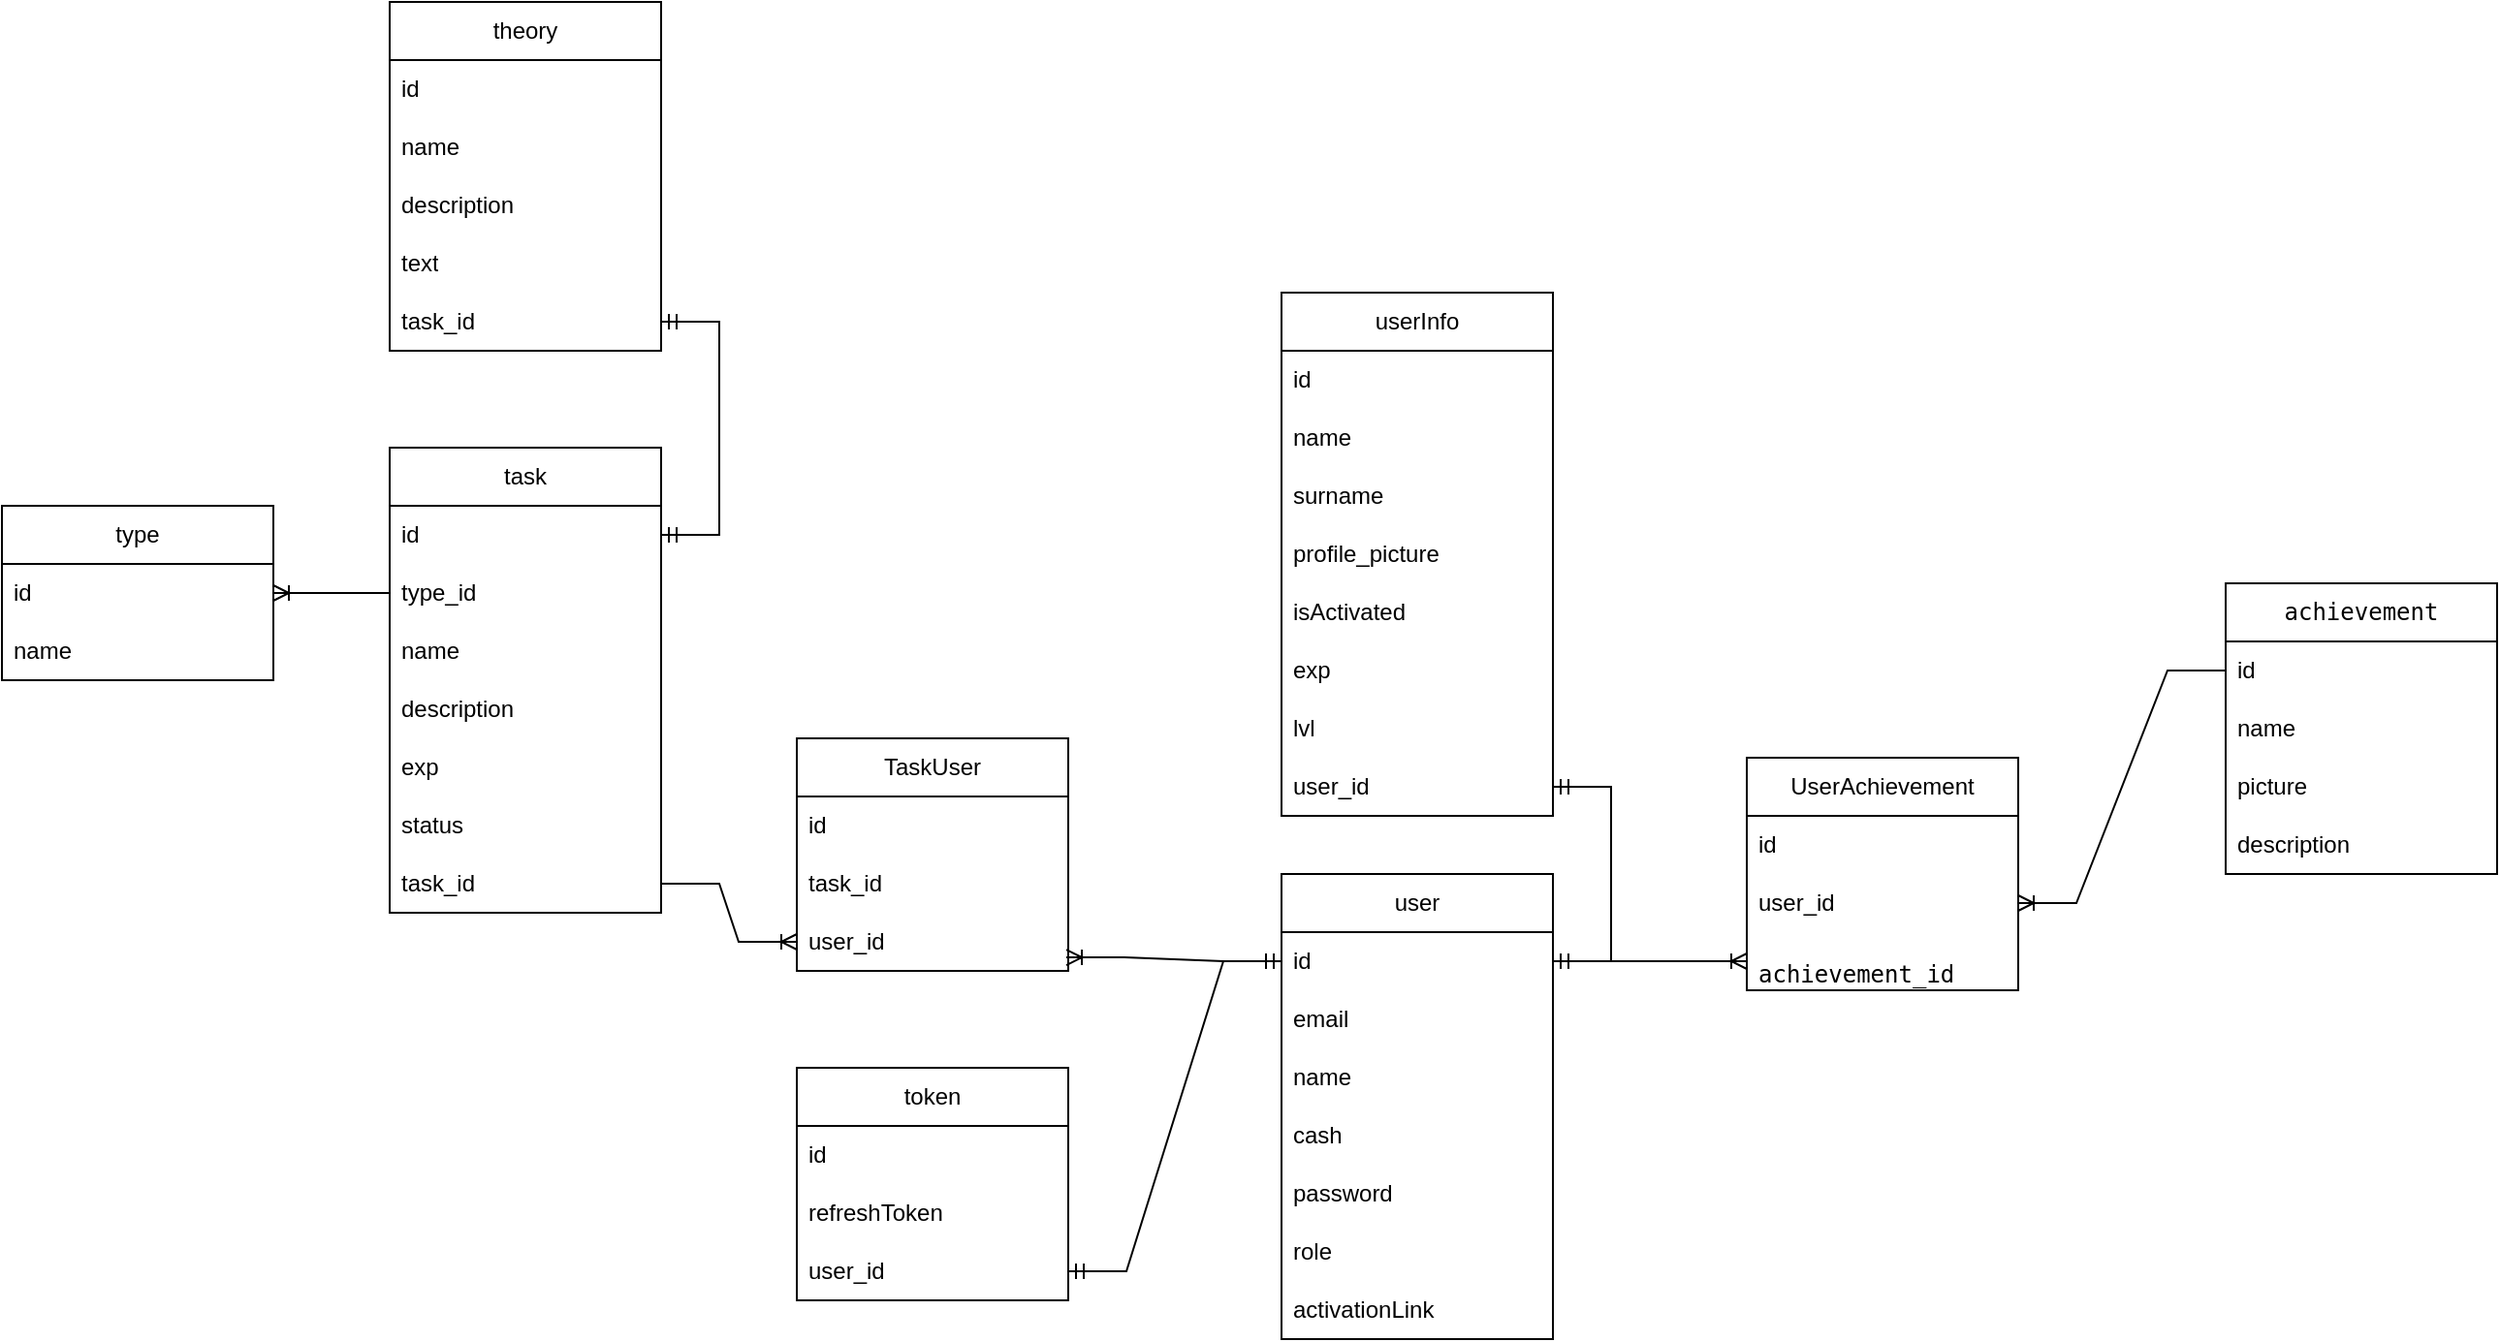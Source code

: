 <mxfile version="24.6.4" type="device">
  <diagram name="Страница — 1" id="KBQeebKw0RZ_LjJH02Rh">
    <mxGraphModel dx="1265" dy="843" grid="1" gridSize="10" guides="1" tooltips="1" connect="1" arrows="1" fold="1" page="1" pageScale="1" pageWidth="827" pageHeight="1169" math="0" shadow="0">
      <root>
        <mxCell id="0" />
        <mxCell id="1" parent="0" />
        <mxCell id="4-3WOKAmyH36v6Af3cco-1" value="user" style="swimlane;fontStyle=0;childLayout=stackLayout;horizontal=1;startSize=30;horizontalStack=0;resizeParent=1;resizeParentMax=0;resizeLast=0;collapsible=1;marginBottom=0;whiteSpace=wrap;html=1;" vertex="1" parent="1">
          <mxGeometry x="200" y="770" width="140" height="240" as="geometry" />
        </mxCell>
        <mxCell id="4-3WOKAmyH36v6Af3cco-2" value="id" style="text;strokeColor=none;fillColor=none;align=left;verticalAlign=middle;spacingLeft=4;spacingRight=4;overflow=hidden;points=[[0,0.5],[1,0.5]];portConstraint=eastwest;rotatable=0;whiteSpace=wrap;html=1;" vertex="1" parent="4-3WOKAmyH36v6Af3cco-1">
          <mxGeometry y="30" width="140" height="30" as="geometry" />
        </mxCell>
        <mxCell id="4-3WOKAmyH36v6Af3cco-3" value="email" style="text;strokeColor=none;fillColor=none;align=left;verticalAlign=middle;spacingLeft=4;spacingRight=4;overflow=hidden;points=[[0,0.5],[1,0.5]];portConstraint=eastwest;rotatable=0;whiteSpace=wrap;html=1;" vertex="1" parent="4-3WOKAmyH36v6Af3cco-1">
          <mxGeometry y="60" width="140" height="30" as="geometry" />
        </mxCell>
        <mxCell id="4-3WOKAmyH36v6Af3cco-85" value="name" style="text;strokeColor=none;fillColor=none;align=left;verticalAlign=middle;spacingLeft=4;spacingRight=4;overflow=hidden;points=[[0,0.5],[1,0.5]];portConstraint=eastwest;rotatable=0;whiteSpace=wrap;html=1;" vertex="1" parent="4-3WOKAmyH36v6Af3cco-1">
          <mxGeometry y="90" width="140" height="30" as="geometry" />
        </mxCell>
        <mxCell id="4-3WOKAmyH36v6Af3cco-84" value="cash" style="text;strokeColor=none;fillColor=none;align=left;verticalAlign=middle;spacingLeft=4;spacingRight=4;overflow=hidden;points=[[0,0.5],[1,0.5]];portConstraint=eastwest;rotatable=0;whiteSpace=wrap;html=1;" vertex="1" parent="4-3WOKAmyH36v6Af3cco-1">
          <mxGeometry y="120" width="140" height="30" as="geometry" />
        </mxCell>
        <mxCell id="4-3WOKAmyH36v6Af3cco-4" value="password" style="text;strokeColor=none;fillColor=none;align=left;verticalAlign=middle;spacingLeft=4;spacingRight=4;overflow=hidden;points=[[0,0.5],[1,0.5]];portConstraint=eastwest;rotatable=0;whiteSpace=wrap;html=1;" vertex="1" parent="4-3WOKAmyH36v6Af3cco-1">
          <mxGeometry y="150" width="140" height="30" as="geometry" />
        </mxCell>
        <mxCell id="4-3WOKAmyH36v6Af3cco-54" value="role" style="text;strokeColor=none;fillColor=none;align=left;verticalAlign=middle;spacingLeft=4;spacingRight=4;overflow=hidden;points=[[0,0.5],[1,0.5]];portConstraint=eastwest;rotatable=0;whiteSpace=wrap;html=1;" vertex="1" parent="4-3WOKAmyH36v6Af3cco-1">
          <mxGeometry y="180" width="140" height="30" as="geometry" />
        </mxCell>
        <mxCell id="4-3WOKAmyH36v6Af3cco-5" value="activationLink" style="text;strokeColor=none;fillColor=none;align=left;verticalAlign=middle;spacingLeft=4;spacingRight=4;overflow=hidden;points=[[0,0.5],[1,0.5]];portConstraint=eastwest;rotatable=0;whiteSpace=wrap;html=1;" vertex="1" parent="4-3WOKAmyH36v6Af3cco-1">
          <mxGeometry y="210" width="140" height="30" as="geometry" />
        </mxCell>
        <mxCell id="4-3WOKAmyH36v6Af3cco-6" value="userInfo" style="swimlane;fontStyle=0;childLayout=stackLayout;horizontal=1;startSize=30;horizontalStack=0;resizeParent=1;resizeParentMax=0;resizeLast=0;collapsible=1;marginBottom=0;whiteSpace=wrap;html=1;" vertex="1" parent="1">
          <mxGeometry x="200" y="470" width="140" height="270" as="geometry" />
        </mxCell>
        <mxCell id="4-3WOKAmyH36v6Af3cco-7" value="id" style="text;strokeColor=none;fillColor=none;align=left;verticalAlign=middle;spacingLeft=4;spacingRight=4;overflow=hidden;points=[[0,0.5],[1,0.5]];portConstraint=eastwest;rotatable=0;whiteSpace=wrap;html=1;" vertex="1" parent="4-3WOKAmyH36v6Af3cco-6">
          <mxGeometry y="30" width="140" height="30" as="geometry" />
        </mxCell>
        <mxCell id="4-3WOKAmyH36v6Af3cco-8" value="name" style="text;strokeColor=none;fillColor=none;align=left;verticalAlign=middle;spacingLeft=4;spacingRight=4;overflow=hidden;points=[[0,0.5],[1,0.5]];portConstraint=eastwest;rotatable=0;whiteSpace=wrap;html=1;" vertex="1" parent="4-3WOKAmyH36v6Af3cco-6">
          <mxGeometry y="60" width="140" height="30" as="geometry" />
        </mxCell>
        <mxCell id="4-3WOKAmyH36v6Af3cco-9" value="surname" style="text;strokeColor=none;fillColor=none;align=left;verticalAlign=middle;spacingLeft=4;spacingRight=4;overflow=hidden;points=[[0,0.5],[1,0.5]];portConstraint=eastwest;rotatable=0;whiteSpace=wrap;html=1;" vertex="1" parent="4-3WOKAmyH36v6Af3cco-6">
          <mxGeometry y="90" width="140" height="30" as="geometry" />
        </mxCell>
        <mxCell id="4-3WOKAmyH36v6Af3cco-55" value="profile_picture" style="text;strokeColor=none;fillColor=none;align=left;verticalAlign=middle;spacingLeft=4;spacingRight=4;overflow=hidden;points=[[0,0.5],[1,0.5]];portConstraint=eastwest;rotatable=0;whiteSpace=wrap;html=1;" vertex="1" parent="4-3WOKAmyH36v6Af3cco-6">
          <mxGeometry y="120" width="140" height="30" as="geometry" />
        </mxCell>
        <mxCell id="4-3WOKAmyH36v6Af3cco-23" value="isActivated" style="text;strokeColor=none;fillColor=none;align=left;verticalAlign=middle;spacingLeft=4;spacingRight=4;overflow=hidden;points=[[0,0.5],[1,0.5]];portConstraint=eastwest;rotatable=0;whiteSpace=wrap;html=1;" vertex="1" parent="4-3WOKAmyH36v6Af3cco-6">
          <mxGeometry y="150" width="140" height="30" as="geometry" />
        </mxCell>
        <mxCell id="4-3WOKAmyH36v6Af3cco-24" value="exp" style="text;strokeColor=none;fillColor=none;align=left;verticalAlign=middle;spacingLeft=4;spacingRight=4;overflow=hidden;points=[[0,0.5],[1,0.5]];portConstraint=eastwest;rotatable=0;whiteSpace=wrap;html=1;" vertex="1" parent="4-3WOKAmyH36v6Af3cco-6">
          <mxGeometry y="180" width="140" height="30" as="geometry" />
        </mxCell>
        <mxCell id="4-3WOKAmyH36v6Af3cco-11" value="lvl" style="text;strokeColor=none;fillColor=none;align=left;verticalAlign=middle;spacingLeft=4;spacingRight=4;overflow=hidden;points=[[0,0.5],[1,0.5]];portConstraint=eastwest;rotatable=0;whiteSpace=wrap;html=1;" vertex="1" parent="4-3WOKAmyH36v6Af3cco-6">
          <mxGeometry y="210" width="140" height="30" as="geometry" />
        </mxCell>
        <mxCell id="4-3WOKAmyH36v6Af3cco-10" value="user_id" style="text;strokeColor=none;fillColor=none;align=left;verticalAlign=middle;spacingLeft=4;spacingRight=4;overflow=hidden;points=[[0,0.5],[1,0.5]];portConstraint=eastwest;rotatable=0;whiteSpace=wrap;html=1;" vertex="1" parent="4-3WOKAmyH36v6Af3cco-6">
          <mxGeometry y="240" width="140" height="30" as="geometry" />
        </mxCell>
        <mxCell id="4-3WOKAmyH36v6Af3cco-12" value="" style="edgeStyle=entityRelationEdgeStyle;fontSize=12;html=1;endArrow=ERmandOne;startArrow=ERmandOne;rounded=0;" edge="1" parent="1" source="4-3WOKAmyH36v6Af3cco-2" target="4-3WOKAmyH36v6Af3cco-10">
          <mxGeometry width="100" height="100" relative="1" as="geometry">
            <mxPoint x="460" y="440" as="sourcePoint" />
            <mxPoint x="390" y="170" as="targetPoint" />
          </mxGeometry>
        </mxCell>
        <mxCell id="4-3WOKAmyH36v6Af3cco-13" value="task" style="swimlane;fontStyle=0;childLayout=stackLayout;horizontal=1;startSize=30;horizontalStack=0;resizeParent=1;resizeParentMax=0;resizeLast=0;collapsible=1;marginBottom=0;whiteSpace=wrap;html=1;" vertex="1" parent="1">
          <mxGeometry x="-260" y="550" width="140" height="240" as="geometry" />
        </mxCell>
        <mxCell id="4-3WOKAmyH36v6Af3cco-14" value="id" style="text;strokeColor=none;fillColor=none;align=left;verticalAlign=middle;spacingLeft=4;spacingRight=4;overflow=hidden;points=[[0,0.5],[1,0.5]];portConstraint=eastwest;rotatable=0;whiteSpace=wrap;html=1;" vertex="1" parent="4-3WOKAmyH36v6Af3cco-13">
          <mxGeometry y="30" width="140" height="30" as="geometry" />
        </mxCell>
        <mxCell id="4-3WOKAmyH36v6Af3cco-36" value="type_id" style="text;strokeColor=none;fillColor=none;align=left;verticalAlign=middle;spacingLeft=4;spacingRight=4;overflow=hidden;points=[[0,0.5],[1,0.5]];portConstraint=eastwest;rotatable=0;whiteSpace=wrap;html=1;" vertex="1" parent="4-3WOKAmyH36v6Af3cco-13">
          <mxGeometry y="60" width="140" height="30" as="geometry" />
        </mxCell>
        <mxCell id="4-3WOKAmyH36v6Af3cco-15" value="name" style="text;strokeColor=none;fillColor=none;align=left;verticalAlign=middle;spacingLeft=4;spacingRight=4;overflow=hidden;points=[[0,0.5],[1,0.5]];portConstraint=eastwest;rotatable=0;whiteSpace=wrap;html=1;" vertex="1" parent="4-3WOKAmyH36v6Af3cco-13">
          <mxGeometry y="90" width="140" height="30" as="geometry" />
        </mxCell>
        <mxCell id="4-3WOKAmyH36v6Af3cco-16" value="description" style="text;strokeColor=none;fillColor=none;align=left;verticalAlign=middle;spacingLeft=4;spacingRight=4;overflow=hidden;points=[[0,0.5],[1,0.5]];portConstraint=eastwest;rotatable=0;whiteSpace=wrap;html=1;" vertex="1" parent="4-3WOKAmyH36v6Af3cco-13">
          <mxGeometry y="120" width="140" height="30" as="geometry" />
        </mxCell>
        <mxCell id="4-3WOKAmyH36v6Af3cco-25" value="exp" style="text;strokeColor=none;fillColor=none;align=left;verticalAlign=middle;spacingLeft=4;spacingRight=4;overflow=hidden;points=[[0,0.5],[1,0.5]];portConstraint=eastwest;rotatable=0;whiteSpace=wrap;html=1;" vertex="1" parent="4-3WOKAmyH36v6Af3cco-13">
          <mxGeometry y="150" width="140" height="30" as="geometry" />
        </mxCell>
        <mxCell id="4-3WOKAmyH36v6Af3cco-52" value="status" style="text;strokeColor=none;fillColor=none;align=left;verticalAlign=middle;spacingLeft=4;spacingRight=4;overflow=hidden;points=[[0,0.5],[1,0.5]];portConstraint=eastwest;rotatable=0;whiteSpace=wrap;html=1;" vertex="1" parent="4-3WOKAmyH36v6Af3cco-13">
          <mxGeometry y="180" width="140" height="30" as="geometry" />
        </mxCell>
        <mxCell id="4-3WOKAmyH36v6Af3cco-67" value="task_id" style="text;strokeColor=none;fillColor=none;align=left;verticalAlign=middle;spacingLeft=4;spacingRight=4;overflow=hidden;points=[[0,0.5],[1,0.5]];portConstraint=eastwest;rotatable=0;whiteSpace=wrap;html=1;" vertex="1" parent="4-3WOKAmyH36v6Af3cco-13">
          <mxGeometry y="210" width="140" height="30" as="geometry" />
        </mxCell>
        <mxCell id="4-3WOKAmyH36v6Af3cco-30" value="theory" style="swimlane;fontStyle=0;childLayout=stackLayout;horizontal=1;startSize=30;horizontalStack=0;resizeParent=1;resizeParentMax=0;resizeLast=0;collapsible=1;marginBottom=0;whiteSpace=wrap;html=1;" vertex="1" parent="1">
          <mxGeometry x="-260" y="320" width="140" height="180" as="geometry" />
        </mxCell>
        <mxCell id="4-3WOKAmyH36v6Af3cco-31" value="id" style="text;strokeColor=none;fillColor=none;align=left;verticalAlign=middle;spacingLeft=4;spacingRight=4;overflow=hidden;points=[[0,0.5],[1,0.5]];portConstraint=eastwest;rotatable=0;whiteSpace=wrap;html=1;" vertex="1" parent="4-3WOKAmyH36v6Af3cco-30">
          <mxGeometry y="30" width="140" height="30" as="geometry" />
        </mxCell>
        <mxCell id="4-3WOKAmyH36v6Af3cco-32" value="name" style="text;strokeColor=none;fillColor=none;align=left;verticalAlign=middle;spacingLeft=4;spacingRight=4;overflow=hidden;points=[[0,0.5],[1,0.5]];portConstraint=eastwest;rotatable=0;whiteSpace=wrap;html=1;" vertex="1" parent="4-3WOKAmyH36v6Af3cco-30">
          <mxGeometry y="60" width="140" height="30" as="geometry" />
        </mxCell>
        <mxCell id="4-3WOKAmyH36v6Af3cco-33" value="description" style="text;strokeColor=none;fillColor=none;align=left;verticalAlign=middle;spacingLeft=4;spacingRight=4;overflow=hidden;points=[[0,0.5],[1,0.5]];portConstraint=eastwest;rotatable=0;whiteSpace=wrap;html=1;" vertex="1" parent="4-3WOKAmyH36v6Af3cco-30">
          <mxGeometry y="90" width="140" height="30" as="geometry" />
        </mxCell>
        <mxCell id="4-3WOKAmyH36v6Af3cco-34" value="text" style="text;strokeColor=none;fillColor=none;align=left;verticalAlign=middle;spacingLeft=4;spacingRight=4;overflow=hidden;points=[[0,0.5],[1,0.5]];portConstraint=eastwest;rotatable=0;whiteSpace=wrap;html=1;" vertex="1" parent="4-3WOKAmyH36v6Af3cco-30">
          <mxGeometry y="120" width="140" height="30" as="geometry" />
        </mxCell>
        <mxCell id="4-3WOKAmyH36v6Af3cco-37" value="task_id" style="text;strokeColor=none;fillColor=none;align=left;verticalAlign=middle;spacingLeft=4;spacingRight=4;overflow=hidden;points=[[0,0.5],[1,0.5]];portConstraint=eastwest;rotatable=0;whiteSpace=wrap;html=1;" vertex="1" parent="4-3WOKAmyH36v6Af3cco-30">
          <mxGeometry y="150" width="140" height="30" as="geometry" />
        </mxCell>
        <mxCell id="4-3WOKAmyH36v6Af3cco-38" value="" style="edgeStyle=entityRelationEdgeStyle;fontSize=12;html=1;endArrow=ERmandOne;startArrow=ERmandOne;rounded=0;" edge="1" parent="1" source="4-3WOKAmyH36v6Af3cco-14" target="4-3WOKAmyH36v6Af3cco-37">
          <mxGeometry width="100" height="100" relative="1" as="geometry">
            <mxPoint x="-460" y="670" as="sourcePoint" />
            <mxPoint x="-360" y="570" as="targetPoint" />
          </mxGeometry>
        </mxCell>
        <mxCell id="4-3WOKAmyH36v6Af3cco-56" value="type" style="swimlane;fontStyle=0;childLayout=stackLayout;horizontal=1;startSize=30;horizontalStack=0;resizeParent=1;resizeParentMax=0;resizeLast=0;collapsible=1;marginBottom=0;whiteSpace=wrap;html=1;" vertex="1" parent="1">
          <mxGeometry x="-460" y="580" width="140" height="90" as="geometry" />
        </mxCell>
        <mxCell id="4-3WOKAmyH36v6Af3cco-57" value="id" style="text;strokeColor=none;fillColor=none;align=left;verticalAlign=middle;spacingLeft=4;spacingRight=4;overflow=hidden;points=[[0,0.5],[1,0.5]];portConstraint=eastwest;rotatable=0;whiteSpace=wrap;html=1;" vertex="1" parent="4-3WOKAmyH36v6Af3cco-56">
          <mxGeometry y="30" width="140" height="30" as="geometry" />
        </mxCell>
        <mxCell id="4-3WOKAmyH36v6Af3cco-58" value="name" style="text;strokeColor=none;fillColor=none;align=left;verticalAlign=middle;spacingLeft=4;spacingRight=4;overflow=hidden;points=[[0,0.5],[1,0.5]];portConstraint=eastwest;rotatable=0;whiteSpace=wrap;html=1;" vertex="1" parent="4-3WOKAmyH36v6Af3cco-56">
          <mxGeometry y="60" width="140" height="30" as="geometry" />
        </mxCell>
        <mxCell id="4-3WOKAmyH36v6Af3cco-62" value="" style="edgeStyle=entityRelationEdgeStyle;fontSize=12;html=1;endArrow=ERoneToMany;rounded=0;" edge="1" parent="1" source="4-3WOKAmyH36v6Af3cco-36" target="4-3WOKAmyH36v6Af3cco-57">
          <mxGeometry width="100" height="100" relative="1" as="geometry">
            <mxPoint x="-490" y="770" as="sourcePoint" />
            <mxPoint x="-390" y="670" as="targetPoint" />
          </mxGeometry>
        </mxCell>
        <mxCell id="4-3WOKAmyH36v6Af3cco-63" value="TaskUser" style="swimlane;fontStyle=0;childLayout=stackLayout;horizontal=1;startSize=30;horizontalStack=0;resizeParent=1;resizeParentMax=0;resizeLast=0;collapsible=1;marginBottom=0;whiteSpace=wrap;html=1;" vertex="1" parent="1">
          <mxGeometry x="-50" y="700" width="140" height="120" as="geometry" />
        </mxCell>
        <mxCell id="4-3WOKAmyH36v6Af3cco-64" value="id" style="text;strokeColor=none;fillColor=none;align=left;verticalAlign=middle;spacingLeft=4;spacingRight=4;overflow=hidden;points=[[0,0.5],[1,0.5]];portConstraint=eastwest;rotatable=0;whiteSpace=wrap;html=1;" vertex="1" parent="4-3WOKAmyH36v6Af3cco-63">
          <mxGeometry y="30" width="140" height="30" as="geometry" />
        </mxCell>
        <mxCell id="4-3WOKAmyH36v6Af3cco-65" value="task_id" style="text;strokeColor=none;fillColor=none;align=left;verticalAlign=middle;spacingLeft=4;spacingRight=4;overflow=hidden;points=[[0,0.5],[1,0.5]];portConstraint=eastwest;rotatable=0;whiteSpace=wrap;html=1;" vertex="1" parent="4-3WOKAmyH36v6Af3cco-63">
          <mxGeometry y="60" width="140" height="30" as="geometry" />
        </mxCell>
        <mxCell id="4-3WOKAmyH36v6Af3cco-66" value="user_id" style="text;strokeColor=none;fillColor=none;align=left;verticalAlign=middle;spacingLeft=4;spacingRight=4;overflow=hidden;points=[[0,0.5],[1,0.5]];portConstraint=eastwest;rotatable=0;whiteSpace=wrap;html=1;" vertex="1" parent="4-3WOKAmyH36v6Af3cco-63">
          <mxGeometry y="90" width="140" height="30" as="geometry" />
        </mxCell>
        <mxCell id="4-3WOKAmyH36v6Af3cco-68" value="" style="edgeStyle=entityRelationEdgeStyle;fontSize=12;html=1;endArrow=ERoneToMany;rounded=0;" edge="1" parent="1" source="4-3WOKAmyH36v6Af3cco-67" target="4-3WOKAmyH36v6Af3cco-66">
          <mxGeometry width="100" height="100" relative="1" as="geometry">
            <mxPoint x="-190" y="950" as="sourcePoint" />
            <mxPoint x="-90" y="850" as="targetPoint" />
          </mxGeometry>
        </mxCell>
        <mxCell id="4-3WOKAmyH36v6Af3cco-69" value="" style="edgeStyle=entityRelationEdgeStyle;fontSize=12;html=1;endArrow=ERoneToMany;rounded=0;entryX=0.993;entryY=0.767;entryDx=0;entryDy=0;entryPerimeter=0;" edge="1" parent="1" source="4-3WOKAmyH36v6Af3cco-2" target="4-3WOKAmyH36v6Af3cco-66">
          <mxGeometry width="100" height="100" relative="1" as="geometry">
            <mxPoint y="940" as="sourcePoint" />
            <mxPoint x="100" y="840" as="targetPoint" />
          </mxGeometry>
        </mxCell>
        <mxCell id="4-3WOKAmyH36v6Af3cco-70" value="&lt;div tabindex=&quot;0&quot; id=&quot;tw-target-text-container&quot; class=&quot;tw-ta-container F0azHf tw-nfl&quot;&gt;&lt;pre data-ved=&quot;2ahUKEwjQy-vpgbiHAxVlGRAIHQwHAlcQ3ewLegQIBRAT&quot; aria-label=&quot;Переведенный текст&quot; style=&quot;text-align:left&quot; id=&quot;tw-target-text&quot; data-placeholder=&quot;Перевод&quot; class=&quot;tw-data-text tw-text-large tw-ta&quot;&gt;&lt;span lang=&quot;en&quot; class=&quot;Y2IQFc&quot;&gt;achievement&lt;/span&gt;&lt;/pre&gt;&lt;/div&gt;&lt;div id=&quot;tw-target-rmn-container&quot; class=&quot;tw-target-rmn tw-ta-container F0azHf tw-nfl&quot;&gt;&lt;pre style=&quot;text-align:left&quot; id=&quot;tw-target-rmn&quot; data-placeholder=&quot;&quot; class=&quot;tw-data-placeholder tw-text-small tw-ta&quot;&gt;&lt;span class=&quot;Y2IQFc&quot;&gt;&lt;/span&gt;&lt;/pre&gt;&lt;/div&gt;" style="swimlane;fontStyle=0;childLayout=stackLayout;horizontal=1;startSize=30;horizontalStack=0;resizeParent=1;resizeParentMax=0;resizeLast=0;collapsible=1;marginBottom=0;whiteSpace=wrap;html=1;" vertex="1" parent="1">
          <mxGeometry x="687" y="620" width="140" height="150" as="geometry" />
        </mxCell>
        <mxCell id="4-3WOKAmyH36v6Af3cco-71" value="id" style="text;strokeColor=none;fillColor=none;align=left;verticalAlign=middle;spacingLeft=4;spacingRight=4;overflow=hidden;points=[[0,0.5],[1,0.5]];portConstraint=eastwest;rotatable=0;whiteSpace=wrap;html=1;" vertex="1" parent="4-3WOKAmyH36v6Af3cco-70">
          <mxGeometry y="30" width="140" height="30" as="geometry" />
        </mxCell>
        <mxCell id="4-3WOKAmyH36v6Af3cco-72" value="name" style="text;strokeColor=none;fillColor=none;align=left;verticalAlign=middle;spacingLeft=4;spacingRight=4;overflow=hidden;points=[[0,0.5],[1,0.5]];portConstraint=eastwest;rotatable=0;whiteSpace=wrap;html=1;" vertex="1" parent="4-3WOKAmyH36v6Af3cco-70">
          <mxGeometry y="60" width="140" height="30" as="geometry" />
        </mxCell>
        <mxCell id="4-3WOKAmyH36v6Af3cco-73" value="picture" style="text;strokeColor=none;fillColor=none;align=left;verticalAlign=middle;spacingLeft=4;spacingRight=4;overflow=hidden;points=[[0,0.5],[1,0.5]];portConstraint=eastwest;rotatable=0;whiteSpace=wrap;html=1;" vertex="1" parent="4-3WOKAmyH36v6Af3cco-70">
          <mxGeometry y="90" width="140" height="30" as="geometry" />
        </mxCell>
        <mxCell id="4-3WOKAmyH36v6Af3cco-75" value="description" style="text;strokeColor=none;fillColor=none;align=left;verticalAlign=middle;spacingLeft=4;spacingRight=4;overflow=hidden;points=[[0,0.5],[1,0.5]];portConstraint=eastwest;rotatable=0;whiteSpace=wrap;html=1;" vertex="1" parent="4-3WOKAmyH36v6Af3cco-70">
          <mxGeometry y="120" width="140" height="30" as="geometry" />
        </mxCell>
        <mxCell id="4-3WOKAmyH36v6Af3cco-76" value="UserA&lt;span style=&quot;text-align: left; background-color: initial;&quot;&gt;chievement&lt;/span&gt;" style="swimlane;fontStyle=0;childLayout=stackLayout;horizontal=1;startSize=30;horizontalStack=0;resizeParent=1;resizeParentMax=0;resizeLast=0;collapsible=1;marginBottom=0;whiteSpace=wrap;html=1;" vertex="1" parent="1">
          <mxGeometry x="440" y="710" width="140" height="120" as="geometry" />
        </mxCell>
        <mxCell id="4-3WOKAmyH36v6Af3cco-77" value="id" style="text;strokeColor=none;fillColor=none;align=left;verticalAlign=middle;spacingLeft=4;spacingRight=4;overflow=hidden;points=[[0,0.5],[1,0.5]];portConstraint=eastwest;rotatable=0;whiteSpace=wrap;html=1;" vertex="1" parent="4-3WOKAmyH36v6Af3cco-76">
          <mxGeometry y="30" width="140" height="30" as="geometry" />
        </mxCell>
        <mxCell id="4-3WOKAmyH36v6Af3cco-78" value="user_id" style="text;strokeColor=none;fillColor=none;align=left;verticalAlign=middle;spacingLeft=4;spacingRight=4;overflow=hidden;points=[[0,0.5],[1,0.5]];portConstraint=eastwest;rotatable=0;whiteSpace=wrap;html=1;" vertex="1" parent="4-3WOKAmyH36v6Af3cco-76">
          <mxGeometry y="60" width="140" height="30" as="geometry" />
        </mxCell>
        <mxCell id="4-3WOKAmyH36v6Af3cco-79" value="&lt;pre data-ved=&quot;2ahUKEwjQy-vpgbiHAxVlGRAIHQwHAlcQ3ewLegQIBRAT&quot; aria-label=&quot;Переведенный текст&quot; id=&quot;tw-target-text&quot; data-placeholder=&quot;Перевод&quot; class=&quot;tw-data-text tw-text-large tw-ta&quot;&gt;&lt;span lang=&quot;en&quot; class=&quot;Y2IQFc&quot;&gt;achievement_id&lt;/span&gt;&lt;/pre&gt;" style="text;strokeColor=none;fillColor=none;align=left;verticalAlign=middle;spacingLeft=4;spacingRight=4;overflow=hidden;points=[[0,0.5],[1,0.5]];portConstraint=eastwest;rotatable=0;whiteSpace=wrap;html=1;" vertex="1" parent="4-3WOKAmyH36v6Af3cco-76">
          <mxGeometry y="90" width="140" height="30" as="geometry" />
        </mxCell>
        <mxCell id="4-3WOKAmyH36v6Af3cco-80" value="" style="edgeStyle=entityRelationEdgeStyle;fontSize=12;html=1;endArrow=ERoneToMany;rounded=0;" edge="1" parent="1" source="4-3WOKAmyH36v6Af3cco-71" target="4-3WOKAmyH36v6Af3cco-78">
          <mxGeometry width="100" height="100" relative="1" as="geometry">
            <mxPoint x="687" y="785" as="sourcePoint" />
            <mxPoint x="720" y="870" as="targetPoint" />
          </mxGeometry>
        </mxCell>
        <mxCell id="4-3WOKAmyH36v6Af3cco-81" value="" style="edgeStyle=entityRelationEdgeStyle;fontSize=12;html=1;endArrow=ERoneToMany;rounded=0;" edge="1" parent="1" source="4-3WOKAmyH36v6Af3cco-2" target="4-3WOKAmyH36v6Af3cco-79">
          <mxGeometry width="100" height="100" relative="1" as="geometry">
            <mxPoint x="340" y="1010" as="sourcePoint" />
            <mxPoint x="440" y="910" as="targetPoint" />
          </mxGeometry>
        </mxCell>
        <mxCell id="4-3WOKAmyH36v6Af3cco-86" value="token" style="swimlane;fontStyle=0;childLayout=stackLayout;horizontal=1;startSize=30;horizontalStack=0;resizeParent=1;resizeParentMax=0;resizeLast=0;collapsible=1;marginBottom=0;whiteSpace=wrap;html=1;" vertex="1" parent="1">
          <mxGeometry x="-50" y="870" width="140" height="120" as="geometry" />
        </mxCell>
        <mxCell id="4-3WOKAmyH36v6Af3cco-87" value="id" style="text;strokeColor=none;fillColor=none;align=left;verticalAlign=middle;spacingLeft=4;spacingRight=4;overflow=hidden;points=[[0,0.5],[1,0.5]];portConstraint=eastwest;rotatable=0;whiteSpace=wrap;html=1;" vertex="1" parent="4-3WOKAmyH36v6Af3cco-86">
          <mxGeometry y="30" width="140" height="30" as="geometry" />
        </mxCell>
        <mxCell id="4-3WOKAmyH36v6Af3cco-88" value="refreshToken" style="text;strokeColor=none;fillColor=none;align=left;verticalAlign=middle;spacingLeft=4;spacingRight=4;overflow=hidden;points=[[0,0.5],[1,0.5]];portConstraint=eastwest;rotatable=0;whiteSpace=wrap;html=1;" vertex="1" parent="4-3WOKAmyH36v6Af3cco-86">
          <mxGeometry y="60" width="140" height="30" as="geometry" />
        </mxCell>
        <mxCell id="4-3WOKAmyH36v6Af3cco-89" value="user_id" style="text;strokeColor=none;fillColor=none;align=left;verticalAlign=middle;spacingLeft=4;spacingRight=4;overflow=hidden;points=[[0,0.5],[1,0.5]];portConstraint=eastwest;rotatable=0;whiteSpace=wrap;html=1;" vertex="1" parent="4-3WOKAmyH36v6Af3cco-86">
          <mxGeometry y="90" width="140" height="30" as="geometry" />
        </mxCell>
        <mxCell id="4-3WOKAmyH36v6Af3cco-90" value="" style="edgeStyle=entityRelationEdgeStyle;fontSize=12;html=1;endArrow=ERmandOne;startArrow=ERmandOne;rounded=0;" edge="1" parent="1" source="4-3WOKAmyH36v6Af3cco-89" target="4-3WOKAmyH36v6Af3cco-2">
          <mxGeometry width="100" height="100" relative="1" as="geometry">
            <mxPoint x="60" y="1080" as="sourcePoint" />
            <mxPoint x="160" y="980" as="targetPoint" />
          </mxGeometry>
        </mxCell>
      </root>
    </mxGraphModel>
  </diagram>
</mxfile>
